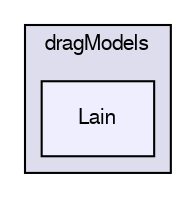 digraph "applications/solvers/multiphase/twoPhaseEulerFoam/interfacialModels/dragModels/Lain" {
  bgcolor=transparent;
  compound=true
  node [ fontsize="10", fontname="FreeSans"];
  edge [ labelfontsize="10", labelfontname="FreeSans"];
  subgraph clusterdir_c58268a9b7712e9928f15c977fe2c49e {
    graph [ bgcolor="#ddddee", pencolor="black", label="dragModels" fontname="FreeSans", fontsize="10", URL="dir_c58268a9b7712e9928f15c977fe2c49e.html"]
  dir_6d71115f25de379a10967bc42ec44607 [shape=box, label="Lain", style="filled", fillcolor="#eeeeff", pencolor="black", URL="dir_6d71115f25de379a10967bc42ec44607.html"];
  }
}
